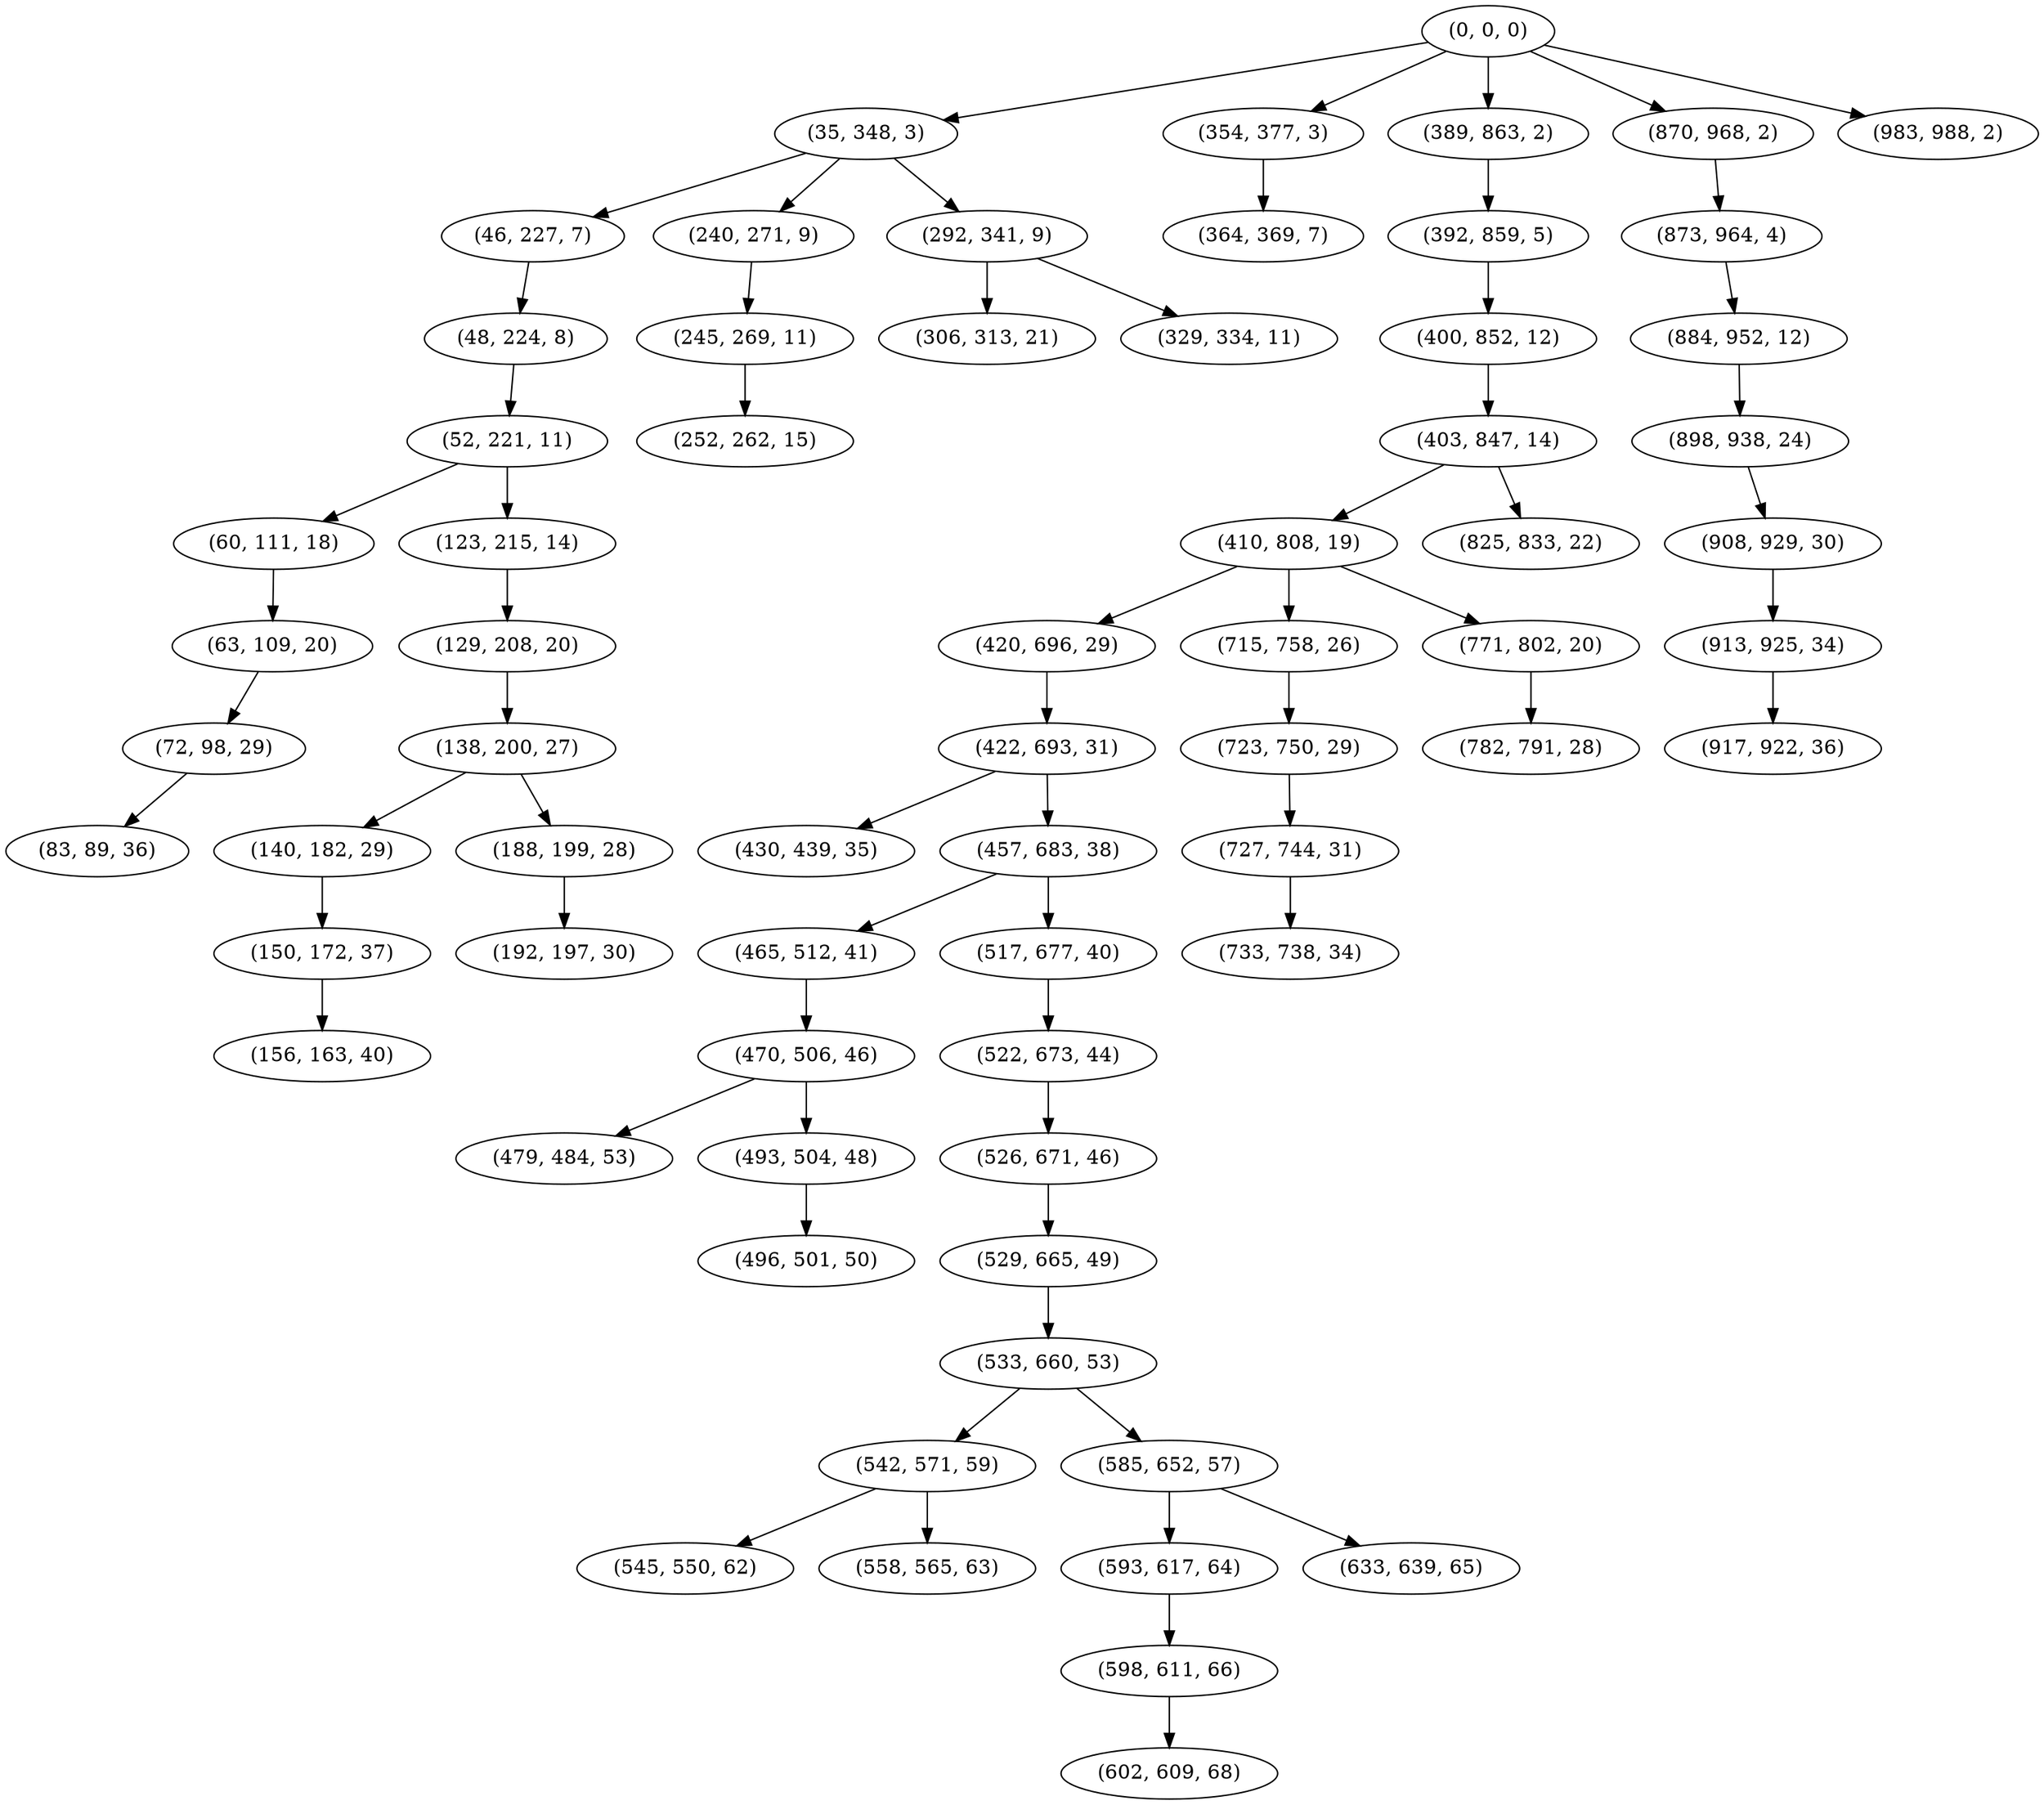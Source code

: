 digraph tree {
    "(0, 0, 0)";
    "(35, 348, 3)";
    "(46, 227, 7)";
    "(48, 224, 8)";
    "(52, 221, 11)";
    "(60, 111, 18)";
    "(63, 109, 20)";
    "(72, 98, 29)";
    "(83, 89, 36)";
    "(123, 215, 14)";
    "(129, 208, 20)";
    "(138, 200, 27)";
    "(140, 182, 29)";
    "(150, 172, 37)";
    "(156, 163, 40)";
    "(188, 199, 28)";
    "(192, 197, 30)";
    "(240, 271, 9)";
    "(245, 269, 11)";
    "(252, 262, 15)";
    "(292, 341, 9)";
    "(306, 313, 21)";
    "(329, 334, 11)";
    "(354, 377, 3)";
    "(364, 369, 7)";
    "(389, 863, 2)";
    "(392, 859, 5)";
    "(400, 852, 12)";
    "(403, 847, 14)";
    "(410, 808, 19)";
    "(420, 696, 29)";
    "(422, 693, 31)";
    "(430, 439, 35)";
    "(457, 683, 38)";
    "(465, 512, 41)";
    "(470, 506, 46)";
    "(479, 484, 53)";
    "(493, 504, 48)";
    "(496, 501, 50)";
    "(517, 677, 40)";
    "(522, 673, 44)";
    "(526, 671, 46)";
    "(529, 665, 49)";
    "(533, 660, 53)";
    "(542, 571, 59)";
    "(545, 550, 62)";
    "(558, 565, 63)";
    "(585, 652, 57)";
    "(593, 617, 64)";
    "(598, 611, 66)";
    "(602, 609, 68)";
    "(633, 639, 65)";
    "(715, 758, 26)";
    "(723, 750, 29)";
    "(727, 744, 31)";
    "(733, 738, 34)";
    "(771, 802, 20)";
    "(782, 791, 28)";
    "(825, 833, 22)";
    "(870, 968, 2)";
    "(873, 964, 4)";
    "(884, 952, 12)";
    "(898, 938, 24)";
    "(908, 929, 30)";
    "(913, 925, 34)";
    "(917, 922, 36)";
    "(983, 988, 2)";
    "(0, 0, 0)" -> "(35, 348, 3)";
    "(0, 0, 0)" -> "(354, 377, 3)";
    "(0, 0, 0)" -> "(389, 863, 2)";
    "(0, 0, 0)" -> "(870, 968, 2)";
    "(0, 0, 0)" -> "(983, 988, 2)";
    "(35, 348, 3)" -> "(46, 227, 7)";
    "(35, 348, 3)" -> "(240, 271, 9)";
    "(35, 348, 3)" -> "(292, 341, 9)";
    "(46, 227, 7)" -> "(48, 224, 8)";
    "(48, 224, 8)" -> "(52, 221, 11)";
    "(52, 221, 11)" -> "(60, 111, 18)";
    "(52, 221, 11)" -> "(123, 215, 14)";
    "(60, 111, 18)" -> "(63, 109, 20)";
    "(63, 109, 20)" -> "(72, 98, 29)";
    "(72, 98, 29)" -> "(83, 89, 36)";
    "(123, 215, 14)" -> "(129, 208, 20)";
    "(129, 208, 20)" -> "(138, 200, 27)";
    "(138, 200, 27)" -> "(140, 182, 29)";
    "(138, 200, 27)" -> "(188, 199, 28)";
    "(140, 182, 29)" -> "(150, 172, 37)";
    "(150, 172, 37)" -> "(156, 163, 40)";
    "(188, 199, 28)" -> "(192, 197, 30)";
    "(240, 271, 9)" -> "(245, 269, 11)";
    "(245, 269, 11)" -> "(252, 262, 15)";
    "(292, 341, 9)" -> "(306, 313, 21)";
    "(292, 341, 9)" -> "(329, 334, 11)";
    "(354, 377, 3)" -> "(364, 369, 7)";
    "(389, 863, 2)" -> "(392, 859, 5)";
    "(392, 859, 5)" -> "(400, 852, 12)";
    "(400, 852, 12)" -> "(403, 847, 14)";
    "(403, 847, 14)" -> "(410, 808, 19)";
    "(403, 847, 14)" -> "(825, 833, 22)";
    "(410, 808, 19)" -> "(420, 696, 29)";
    "(410, 808, 19)" -> "(715, 758, 26)";
    "(410, 808, 19)" -> "(771, 802, 20)";
    "(420, 696, 29)" -> "(422, 693, 31)";
    "(422, 693, 31)" -> "(430, 439, 35)";
    "(422, 693, 31)" -> "(457, 683, 38)";
    "(457, 683, 38)" -> "(465, 512, 41)";
    "(457, 683, 38)" -> "(517, 677, 40)";
    "(465, 512, 41)" -> "(470, 506, 46)";
    "(470, 506, 46)" -> "(479, 484, 53)";
    "(470, 506, 46)" -> "(493, 504, 48)";
    "(493, 504, 48)" -> "(496, 501, 50)";
    "(517, 677, 40)" -> "(522, 673, 44)";
    "(522, 673, 44)" -> "(526, 671, 46)";
    "(526, 671, 46)" -> "(529, 665, 49)";
    "(529, 665, 49)" -> "(533, 660, 53)";
    "(533, 660, 53)" -> "(542, 571, 59)";
    "(533, 660, 53)" -> "(585, 652, 57)";
    "(542, 571, 59)" -> "(545, 550, 62)";
    "(542, 571, 59)" -> "(558, 565, 63)";
    "(585, 652, 57)" -> "(593, 617, 64)";
    "(585, 652, 57)" -> "(633, 639, 65)";
    "(593, 617, 64)" -> "(598, 611, 66)";
    "(598, 611, 66)" -> "(602, 609, 68)";
    "(715, 758, 26)" -> "(723, 750, 29)";
    "(723, 750, 29)" -> "(727, 744, 31)";
    "(727, 744, 31)" -> "(733, 738, 34)";
    "(771, 802, 20)" -> "(782, 791, 28)";
    "(870, 968, 2)" -> "(873, 964, 4)";
    "(873, 964, 4)" -> "(884, 952, 12)";
    "(884, 952, 12)" -> "(898, 938, 24)";
    "(898, 938, 24)" -> "(908, 929, 30)";
    "(908, 929, 30)" -> "(913, 925, 34)";
    "(913, 925, 34)" -> "(917, 922, 36)";
}
